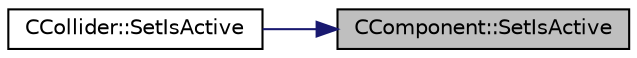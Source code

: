 digraph "CComponent::SetIsActive"
{
 // LATEX_PDF_SIZE
  edge [fontname="Helvetica",fontsize="10",labelfontname="Helvetica",labelfontsize="10"];
  node [fontname="Helvetica",fontsize="10",shape=record];
  rankdir="RL";
  Node71 [label="CComponent::SetIsActive",height=0.2,width=0.4,color="black", fillcolor="grey75", style="filled", fontcolor="black",tooltip=" "];
  Node71 -> Node72 [dir="back",color="midnightblue",fontsize="10",style="solid",fontname="Helvetica"];
  Node72 [label="CCollider::SetIsActive",height=0.2,width=0.4,color="black", fillcolor="white", style="filled",URL="$class_c_collider.html#a79978a6bac49e22aa7bb27e266feb725",tooltip=" "];
}
